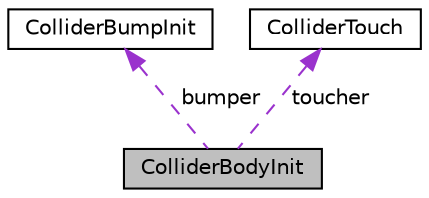 digraph "ColliderBodyInit"
{
 // LATEX_PDF_SIZE
  edge [fontname="Helvetica",fontsize="10",labelfontname="Helvetica",labelfontsize="10"];
  node [fontname="Helvetica",fontsize="10",shape=record];
  Node1 [label="ColliderBodyInit",height=0.2,width=0.4,color="black", fillcolor="grey75", style="filled", fontcolor="black",tooltip=" "];
  Node2 -> Node1 [dir="back",color="darkorchid3",fontsize="10",style="dashed",label=" bumper" ,fontname="Helvetica"];
  Node2 [label="ColliderBumpInit",height=0.2,width=0.4,color="black", fillcolor="white", style="filled",URL="$dc/daa/structColliderBumpInit.html",tooltip=" "];
  Node3 -> Node1 [dir="back",color="darkorchid3",fontsize="10",style="dashed",label=" toucher" ,fontname="Helvetica"];
  Node3 [label="ColliderTouch",height=0.2,width=0.4,color="black", fillcolor="white", style="filled",URL="$da/d5d/structColliderTouch.html",tooltip=" "];
}
